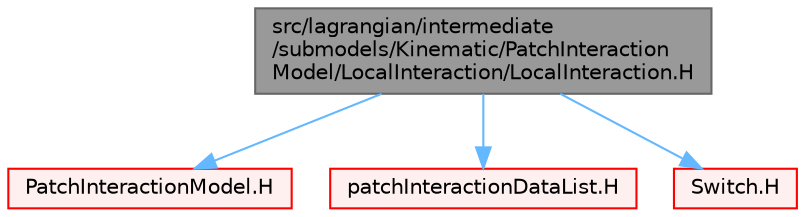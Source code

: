 digraph "src/lagrangian/intermediate/submodels/Kinematic/PatchInteractionModel/LocalInteraction/LocalInteraction.H"
{
 // LATEX_PDF_SIZE
  bgcolor="transparent";
  edge [fontname=Helvetica,fontsize=10,labelfontname=Helvetica,labelfontsize=10];
  node [fontname=Helvetica,fontsize=10,shape=box,height=0.2,width=0.4];
  Node1 [id="Node000001",label="src/lagrangian/intermediate\l/submodels/Kinematic/PatchInteraction\lModel/LocalInteraction/LocalInteraction.H",height=0.2,width=0.4,color="gray40", fillcolor="grey60", style="filled", fontcolor="black",tooltip=" "];
  Node1 -> Node2 [id="edge1_Node000001_Node000002",color="steelblue1",style="solid",tooltip=" "];
  Node2 [id="Node000002",label="PatchInteractionModel.H",height=0.2,width=0.4,color="red", fillcolor="#FFF0F0", style="filled",URL="$PatchInteractionModel_8H.html",tooltip=" "];
  Node1 -> Node324 [id="edge2_Node000001_Node000324",color="steelblue1",style="solid",tooltip=" "];
  Node324 [id="Node000324",label="patchInteractionDataList.H",height=0.2,width=0.4,color="red", fillcolor="#FFF0F0", style="filled",URL="$patchInteractionDataList_8H.html",tooltip=" "];
  Node1 -> Node326 [id="edge3_Node000001_Node000326",color="steelblue1",style="solid",tooltip=" "];
  Node326 [id="Node000326",label="Switch.H",height=0.2,width=0.4,color="red", fillcolor="#FFF0F0", style="filled",URL="$Switch_8H.html",tooltip=" "];
}
